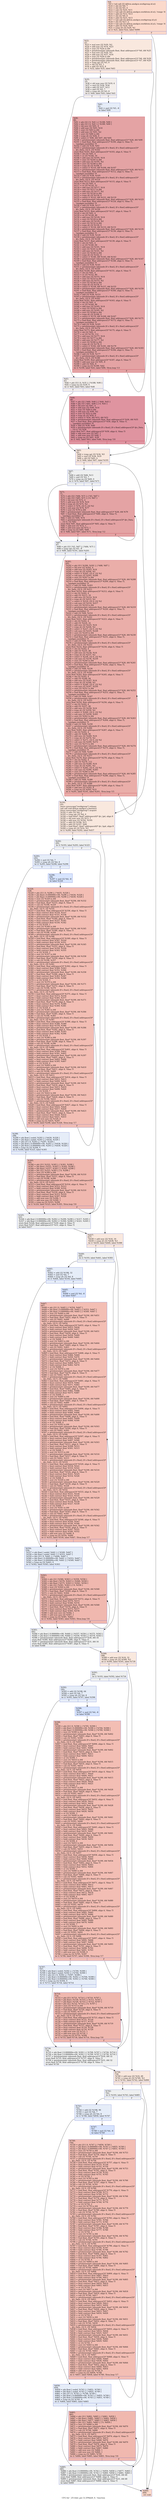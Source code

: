 digraph "CFG for '_Z11dwt_per_X_EPfiiiiiS_S_' function" {
	label="CFG for '_Z11dwt_per_X_EPfiiiiiS_S_' function";

	Node0x4efe770 [shape=record,color="#3d50c3ff", style=filled, fillcolor="#f7a88970",label="{%8:\l  %9 = tail call i32 @llvm.amdgcn.workgroup.id.x()\l  %10 = shl i32 %9, 7\l  %11 = shl i32 %5, 4\l  %12 = sub i32 %10, %11\l  %13 = tail call i32 @llvm.amdgcn.workitem.id.x(), !range !4\l  %14 = add i32 %12, %13\l  %15 = shl i32 %9, 6\l  %16 = add i32 %15, %13\l  %17 = tail call i32 @llvm.amdgcn.workgroup.id.y()\l  %18 = shl i32 %17, 2\l  %19 = tail call i32 @llvm.amdgcn.workitem.id.y(), !range !4\l  %20 = add i32 %18, %19\l  %21 = icmp slt i32 %20, %1\l  br i1 %21, label %22, label %890\l|{<s0>T|<s1>F}}"];
	Node0x4efe770:s0 -> Node0x4f00750;
	Node0x4efe770:s1 -> Node0x4f007e0;
	Node0x4f00750 [shape=record,color="#3d50c3ff", style=filled, fillcolor="#f2cab570",label="{%22:\l22:                                               \l  %23 = mul nsw i32 %20, %2\l  %24 = add nsw i32 %14, %23\l  %25 = sext i32 %24 to i64\l  %26 = getelementptr inbounds float, float addrspace(1)* %0, i64 %25\l  %27 = mul nsw i32 %20, %3\l  %28 = add nsw i32 %27, %16\l  %29 = sext i32 %28 to i64\l  %30 = getelementptr inbounds float, float addrspace(1)* %6, i64 %29\l  %31 = getelementptr inbounds float, float addrspace(1)* %7, i64 %29\l  %32 = icmp sgt i32 %5, 0\l  %33 = shl i32 %5, 1\l  %34 = add i32 %33, 8\l  br i1 %32, label %35, label %63\l|{<s0>T|<s1>F}}"];
	Node0x4f00750:s0 -> Node0x4f01150;
	Node0x4f00750:s1 -> Node0x4f011a0;
	Node0x4f01150 [shape=record,color="#3d50c3ff", style=filled, fillcolor="#e5d8d170",label="{%35:\l35:                                               \l  %36 = shl nuw nsw i32 %19, 4\l  %37 = mul i32 %36, %34\l  %38 = add i32 %37, %13\l  %39 = and i32 %5, 7\l  %40 = icmp ult i32 %5, 8\l  br i1 %40, label %43, label %41\l|{<s0>T|<s1>F}}"];
	Node0x4f01150:s0 -> Node0x4f015b0;
	Node0x4f01150:s1 -> Node0x4f01600;
	Node0x4f01600 [shape=record,color="#3d50c3ff", style=filled, fillcolor="#c7d7f070",label="{%41:\l41:                                               \l  %42 = and i32 %5, -8\l  br label %90\l}"];
	Node0x4f01600 -> Node0x4f01800;
	Node0x4f015b0 [shape=record,color="#3d50c3ff", style=filled, fillcolor="#e5d8d170",label="{%43:\l43:                                               \l  %44 = phi i32 [ 0, %35 ], [ %188, %90 ]\l  %45 = icmp eq i32 %39, 0\l  br i1 %45, label %63, label %46\l|{<s0>T|<s1>F}}"];
	Node0x4f015b0:s0 -> Node0x4f011a0;
	Node0x4f015b0:s1 -> Node0x4f01a30;
	Node0x4f01a30 [shape=record,color="#b70d28ff", style=filled, fillcolor="#b70d2870",label="{%46:\l46:                                               \l  %47 = phi i32 [ %60, %46 ], [ %44, %43 ]\l  %48 = phi i32 [ %61, %46 ], [ 0, %43 ]\l  %49 = shl nsw i32 %47, 4\l  %50 = add nsw i32 %49, %14\l  %51 = zext i32 %49 to i64\l  %52 = add nsw i32 %49, %2\l  %53 = sext i32 %52 to i64\l  %54 = icmp slt i32 %50, 0\l  %55 = select i1 %54, i64 %53, i64 %51\l  %56 = getelementptr inbounds float, float addrspace(1)* %26, i64 %55\l  %57 = load float, float addrspace(1)* %56, align 4, !tbaa !5,\l... !amdgpu.noclobber !9\l  %58 = add i32 %38, %49\l  %59 = getelementptr inbounds [0 x float], [0 x float] addrspace(3)* @s_Data,\l... i32 0, i32 %58\l  store float %57, float addrspace(3)* %59, align 4, !tbaa !5\l  %60 = add nuw nsw i32 %47, 1\l  %61 = add nuw nsw i32 %48, 1\l  %62 = icmp eq i32 %61, %39\l  br i1 %62, label %63, label %46, !llvm.loop !10\l|{<s0>T|<s1>F}}"];
	Node0x4f01a30:s0 -> Node0x4f011a0;
	Node0x4f01a30:s1 -> Node0x4f01a30;
	Node0x4f011a0 [shape=record,color="#3d50c3ff", style=filled, fillcolor="#f2cab570",label="{%63:\l63:                                               \l  %64 = icmp sgt i32 %34, %5\l  %65 = mul i32 %34, %19\l  %66 = shl i32 %65, 4\l  br i1 %64, label %67, label %191\l|{<s0>T|<s1>F}}"];
	Node0x4f011a0:s0 -> Node0x4f00fd0;
	Node0x4f011a0:s1 -> Node0x4f01020;
	Node0x4f00fd0 [shape=record,color="#3d50c3ff", style=filled, fillcolor="#dbdcde70",label="{%67:\l67:                                               \l  %68 = add i32 %66, %13\l  %69 = and i32 %5, 7\l  %70 = icmp eq i32 %69, 0\l  br i1 %70, label %87, label %71\l|{<s0>T|<s1>F}}"];
	Node0x4f00fd0:s0 -> Node0x4f03790;
	Node0x4f00fd0:s1 -> Node0x4f037e0;
	Node0x4f037e0 [shape=record,color="#b70d28ff", style=filled, fillcolor="#c32e3170",label="{%71:\l71:                                               \l  %72 = phi i32 [ %84, %71 ], [ %5, %67 ]\l  %73 = phi i32 [ %85, %71 ], [ 0, %67 ]\l  %74 = shl nsw i32 %72, 4\l  %75 = add nsw i32 %74, %14\l  %76 = icmp slt i32 %75, %2\l  %77 = select i1 %76, i32 0, i32 %2\l  %78 = sub nsw i32 %74, %77\l  %79 = sext i32 %78 to i64\l  %80 = getelementptr inbounds float, float addrspace(1)* %26, i64 %79\l  %81 = load float, float addrspace(1)* %80, align 4, !tbaa !5,\l... !amdgpu.noclobber !9\l  %82 = add i32 %68, %74\l  %83 = getelementptr inbounds [0 x float], [0 x float] addrspace(3)* @s_Data,\l... i32 0, i32 %82\l  store float %81, float addrspace(3)* %83, align 4, !tbaa !5\l  %84 = add nsw i32 %72, 1\l  %85 = add nuw nsw i32 %73, 1\l  %86 = icmp eq i32 %85, %69\l  br i1 %86, label %87, label %71, !llvm.loop !12\l|{<s0>T|<s1>F}}"];
	Node0x4f037e0:s0 -> Node0x4f03790;
	Node0x4f037e0:s1 -> Node0x4f037e0;
	Node0x4f03790 [shape=record,color="#3d50c3ff", style=filled, fillcolor="#dbdcde70",label="{%87:\l87:                                               \l  %88 = phi i32 [ %5, %67 ], [ %84, %71 ]\l  %89 = icmp ugt i32 %5, -8\l  br i1 %89, label %191, label %201\l|{<s0>T|<s1>F}}"];
	Node0x4f03790:s0 -> Node0x4f01020;
	Node0x4f03790:s1 -> Node0x4f04bc0;
	Node0x4f01800 [shape=record,color="#b70d28ff", style=filled, fillcolor="#c32e3170",label="{%90:\l90:                                               \l  %91 = phi i32 [ 0, %41 ], [ %188, %90 ]\l  %92 = phi i32 [ 0, %41 ], [ %189, %90 ]\l  %93 = shl nsw i32 %91, 4\l  %94 = add nsw i32 %93, %14\l  %95 = zext i32 %93 to i64\l  %96 = add nsw i32 %93, %2\l  %97 = sext i32 %96 to i64\l  %98 = icmp slt i32 %94, 0\l  %99 = select i1 %98, i64 %97, i64 %95\l  %100 = getelementptr inbounds float, float addrspace(1)* %26, i64 %99\l  %101 = load float, float addrspace(1)* %100, align 4, !tbaa !5,\l... !amdgpu.noclobber !9\l  %102 = add i32 %38, %93\l  %103 = getelementptr inbounds [0 x float], [0 x float] addrspace(3)*\l... @s_Data, i32 0, i32 %102\l  store float %101, float addrspace(3)* %103, align 4, !tbaa !5\l  %104 = shl i32 %91, 4\l  %105 = or i32 %104, 16\l  %106 = add nsw i32 %105, %14\l  %107 = zext i32 %105 to i64\l  %108 = add nsw i32 %105, %2\l  %109 = sext i32 %108 to i64\l  %110 = icmp slt i32 %106, 0\l  %111 = select i1 %110, i64 %109, i64 %107\l  %112 = getelementptr inbounds float, float addrspace(1)* %26, i64 %111\l  %113 = load float, float addrspace(1)* %112, align 4, !tbaa !5,\l... !amdgpu.noclobber !9\l  %114 = add i32 %38, %105\l  %115 = getelementptr inbounds [0 x float], [0 x float] addrspace(3)*\l... @s_Data, i32 0, i32 %114\l  store float %113, float addrspace(3)* %115, align 4, !tbaa !5\l  %116 = shl i32 %91, 4\l  %117 = or i32 %116, 32\l  %118 = add nsw i32 %117, %14\l  %119 = zext i32 %117 to i64\l  %120 = add nsw i32 %117, %2\l  %121 = sext i32 %120 to i64\l  %122 = icmp slt i32 %118, 0\l  %123 = select i1 %122, i64 %121, i64 %119\l  %124 = getelementptr inbounds float, float addrspace(1)* %26, i64 %123\l  %125 = load float, float addrspace(1)* %124, align 4, !tbaa !5,\l... !amdgpu.noclobber !9\l  %126 = add i32 %38, %117\l  %127 = getelementptr inbounds [0 x float], [0 x float] addrspace(3)*\l... @s_Data, i32 0, i32 %126\l  store float %125, float addrspace(3)* %127, align 4, !tbaa !5\l  %128 = shl i32 %91, 4\l  %129 = or i32 %128, 48\l  %130 = add nsw i32 %129, %14\l  %131 = zext i32 %129 to i64\l  %132 = add nsw i32 %129, %2\l  %133 = sext i32 %132 to i64\l  %134 = icmp slt i32 %130, 0\l  %135 = select i1 %134, i64 %133, i64 %131\l  %136 = getelementptr inbounds float, float addrspace(1)* %26, i64 %135\l  %137 = load float, float addrspace(1)* %136, align 4, !tbaa !5,\l... !amdgpu.noclobber !9\l  %138 = add i32 %38, %129\l  %139 = getelementptr inbounds [0 x float], [0 x float] addrspace(3)*\l... @s_Data, i32 0, i32 %138\l  store float %137, float addrspace(3)* %139, align 4, !tbaa !5\l  %140 = shl i32 %91, 4\l  %141 = or i32 %140, 64\l  %142 = add nsw i32 %141, %14\l  %143 = zext i32 %141 to i64\l  %144 = add nsw i32 %141, %2\l  %145 = sext i32 %144 to i64\l  %146 = icmp slt i32 %142, 0\l  %147 = select i1 %146, i64 %145, i64 %143\l  %148 = getelementptr inbounds float, float addrspace(1)* %26, i64 %147\l  %149 = load float, float addrspace(1)* %148, align 4, !tbaa !5,\l... !amdgpu.noclobber !9\l  %150 = add i32 %38, %141\l  %151 = getelementptr inbounds [0 x float], [0 x float] addrspace(3)*\l... @s_Data, i32 0, i32 %150\l  store float %149, float addrspace(3)* %151, align 4, !tbaa !5\l  %152 = shl i32 %91, 4\l  %153 = or i32 %152, 80\l  %154 = add nsw i32 %153, %14\l  %155 = zext i32 %153 to i64\l  %156 = add nsw i32 %153, %2\l  %157 = sext i32 %156 to i64\l  %158 = icmp slt i32 %154, 0\l  %159 = select i1 %158, i64 %157, i64 %155\l  %160 = getelementptr inbounds float, float addrspace(1)* %26, i64 %159\l  %161 = load float, float addrspace(1)* %160, align 4, !tbaa !5,\l... !amdgpu.noclobber !9\l  %162 = add i32 %38, %153\l  %163 = getelementptr inbounds [0 x float], [0 x float] addrspace(3)*\l... @s_Data, i32 0, i32 %162\l  store float %161, float addrspace(3)* %163, align 4, !tbaa !5\l  %164 = shl i32 %91, 4\l  %165 = or i32 %164, 96\l  %166 = add nsw i32 %165, %14\l  %167 = zext i32 %165 to i64\l  %168 = add nsw i32 %165, %2\l  %169 = sext i32 %168 to i64\l  %170 = icmp slt i32 %166, 0\l  %171 = select i1 %170, i64 %169, i64 %167\l  %172 = getelementptr inbounds float, float addrspace(1)* %26, i64 %171\l  %173 = load float, float addrspace(1)* %172, align 4, !tbaa !5,\l... !amdgpu.noclobber !9\l  %174 = add i32 %38, %165\l  %175 = getelementptr inbounds [0 x float], [0 x float] addrspace(3)*\l... @s_Data, i32 0, i32 %174\l  store float %173, float addrspace(3)* %175, align 4, !tbaa !5\l  %176 = shl i32 %91, 4\l  %177 = or i32 %176, 112\l  %178 = add nsw i32 %177, %14\l  %179 = zext i32 %177 to i64\l  %180 = add nsw i32 %177, %2\l  %181 = sext i32 %180 to i64\l  %182 = icmp slt i32 %178, 0\l  %183 = select i1 %182, i64 %181, i64 %179\l  %184 = getelementptr inbounds float, float addrspace(1)* %26, i64 %183\l  %185 = load float, float addrspace(1)* %184, align 4, !tbaa !5,\l... !amdgpu.noclobber !9\l  %186 = add i32 %38, %177\l  %187 = getelementptr inbounds [0 x float], [0 x float] addrspace(3)*\l... @s_Data, i32 0, i32 %186\l  store float %185, float addrspace(3)* %187, align 4, !tbaa !5\l  %188 = add nuw nsw i32 %91, 8\l  %189 = add i32 %92, 8\l  %190 = icmp eq i32 %189, %42\l  br i1 %190, label %43, label %90, !llvm.loop !13\l|{<s0>T|<s1>F}}"];
	Node0x4f01800:s0 -> Node0x4f015b0;
	Node0x4f01800:s1 -> Node0x4f01800;
	Node0x4f01020 [shape=record,color="#3d50c3ff", style=filled, fillcolor="#f2cab570",label="{%191:\l191:                                              \l  fence syncscope(\"workgroup\") release\l  tail call void @llvm.amdgcn.s.barrier()\l  fence syncscope(\"workgroup\") acquire\l  %192 = sdiv i32 %4, 2\l  %193 = icmp sgt i32 %4, 0\l  %194 = load float*, float* addrspace(4)* @c_lpd, align 8\l  %195 = shl nuw nsw i32 %13, 1\l  %196 = add nsw i32 %192, %195\l  %197 = add i32 %196, %11\l  %198 = add i32 %197, %66\l  %199 = load float*, float* addrspace(4)* @c_hpd, align 8\l  %200 = icmp slt i32 %16, %3\l  br i1 %200, label %292, label %437\l|{<s0>T|<s1>F}}"];
	Node0x4f01020:s0 -> Node0x4f09950;
	Node0x4f01020:s1 -> Node0x4f099e0;
	Node0x4f04bc0 [shape=record,color="#b70d28ff", style=filled, fillcolor="#d0473d70",label="{%201:\l201:                                              \l  %202 = phi i32 [ %290, %201 ], [ %88, %87 ]\l  %203 = shl nsw i32 %202, 4\l  %204 = add nsw i32 %203, %14\l  %205 = icmp slt i32 %204, %2\l  %206 = select i1 %205, i32 0, i32 %2\l  %207 = sub nsw i32 %203, %206\l  %208 = sext i32 %207 to i64\l  %209 = getelementptr inbounds float, float addrspace(1)* %26, i64 %208\l  %210 = load float, float addrspace(1)* %209, align 4, !tbaa !5,\l... !amdgpu.noclobber !9\l  %211 = add i32 %68, %203\l  %212 = getelementptr inbounds [0 x float], [0 x float] addrspace(3)*\l... @s_Data, i32 0, i32 %211\l  store float %210, float addrspace(3)* %212, align 4, !tbaa !5\l  %213 = shl i32 %202, 4\l  %214 = add i32 %213, 16\l  %215 = add nsw i32 %214, %14\l  %216 = icmp slt i32 %215, %2\l  %217 = select i1 %216, i32 0, i32 %2\l  %218 = sub nsw i32 %214, %217\l  %219 = sext i32 %218 to i64\l  %220 = getelementptr inbounds float, float addrspace(1)* %26, i64 %219\l  %221 = load float, float addrspace(1)* %220, align 4, !tbaa !5,\l... !amdgpu.noclobber !9\l  %222 = add i32 %68, %214\l  %223 = getelementptr inbounds [0 x float], [0 x float] addrspace(3)*\l... @s_Data, i32 0, i32 %222\l  store float %221, float addrspace(3)* %223, align 4, !tbaa !5\l  %224 = shl i32 %202, 4\l  %225 = add i32 %224, 32\l  %226 = add nsw i32 %225, %14\l  %227 = icmp slt i32 %226, %2\l  %228 = select i1 %227, i32 0, i32 %2\l  %229 = sub nsw i32 %225, %228\l  %230 = sext i32 %229 to i64\l  %231 = getelementptr inbounds float, float addrspace(1)* %26, i64 %230\l  %232 = load float, float addrspace(1)* %231, align 4, !tbaa !5,\l... !amdgpu.noclobber !9\l  %233 = add i32 %68, %225\l  %234 = getelementptr inbounds [0 x float], [0 x float] addrspace(3)*\l... @s_Data, i32 0, i32 %233\l  store float %232, float addrspace(3)* %234, align 4, !tbaa !5\l  %235 = shl i32 %202, 4\l  %236 = add i32 %235, 48\l  %237 = add nsw i32 %236, %14\l  %238 = icmp slt i32 %237, %2\l  %239 = select i1 %238, i32 0, i32 %2\l  %240 = sub nsw i32 %236, %239\l  %241 = sext i32 %240 to i64\l  %242 = getelementptr inbounds float, float addrspace(1)* %26, i64 %241\l  %243 = load float, float addrspace(1)* %242, align 4, !tbaa !5,\l... !amdgpu.noclobber !9\l  %244 = add i32 %68, %236\l  %245 = getelementptr inbounds [0 x float], [0 x float] addrspace(3)*\l... @s_Data, i32 0, i32 %244\l  store float %243, float addrspace(3)* %245, align 4, !tbaa !5\l  %246 = shl i32 %202, 4\l  %247 = add i32 %246, 64\l  %248 = add nsw i32 %247, %14\l  %249 = icmp slt i32 %248, %2\l  %250 = select i1 %249, i32 0, i32 %2\l  %251 = sub nsw i32 %247, %250\l  %252 = sext i32 %251 to i64\l  %253 = getelementptr inbounds float, float addrspace(1)* %26, i64 %252\l  %254 = load float, float addrspace(1)* %253, align 4, !tbaa !5,\l... !amdgpu.noclobber !9\l  %255 = add i32 %68, %247\l  %256 = getelementptr inbounds [0 x float], [0 x float] addrspace(3)*\l... @s_Data, i32 0, i32 %255\l  store float %254, float addrspace(3)* %256, align 4, !tbaa !5\l  %257 = shl i32 %202, 4\l  %258 = add i32 %257, 80\l  %259 = add nsw i32 %258, %14\l  %260 = icmp slt i32 %259, %2\l  %261 = select i1 %260, i32 0, i32 %2\l  %262 = sub nsw i32 %258, %261\l  %263 = sext i32 %262 to i64\l  %264 = getelementptr inbounds float, float addrspace(1)* %26, i64 %263\l  %265 = load float, float addrspace(1)* %264, align 4, !tbaa !5,\l... !amdgpu.noclobber !9\l  %266 = add i32 %68, %258\l  %267 = getelementptr inbounds [0 x float], [0 x float] addrspace(3)*\l... @s_Data, i32 0, i32 %266\l  store float %265, float addrspace(3)* %267, align 4, !tbaa !5\l  %268 = shl i32 %202, 4\l  %269 = add i32 %268, 96\l  %270 = add nsw i32 %269, %14\l  %271 = icmp slt i32 %270, %2\l  %272 = select i1 %271, i32 0, i32 %2\l  %273 = sub nsw i32 %269, %272\l  %274 = sext i32 %273 to i64\l  %275 = getelementptr inbounds float, float addrspace(1)* %26, i64 %274\l  %276 = load float, float addrspace(1)* %275, align 4, !tbaa !5,\l... !amdgpu.noclobber !9\l  %277 = add i32 %68, %269\l  %278 = getelementptr inbounds [0 x float], [0 x float] addrspace(3)*\l... @s_Data, i32 0, i32 %277\l  store float %276, float addrspace(3)* %278, align 4, !tbaa !5\l  %279 = shl i32 %202, 4\l  %280 = add i32 %279, 112\l  %281 = add nsw i32 %280, %14\l  %282 = icmp slt i32 %281, %2\l  %283 = select i1 %282, i32 0, i32 %2\l  %284 = sub nsw i32 %280, %283\l  %285 = sext i32 %284 to i64\l  %286 = getelementptr inbounds float, float addrspace(1)* %26, i64 %285\l  %287 = load float, float addrspace(1)* %286, align 4, !tbaa !5,\l... !amdgpu.noclobber !9\l  %288 = add i32 %68, %280\l  %289 = getelementptr inbounds [0 x float], [0 x float] addrspace(3)*\l... @s_Data, i32 0, i32 %288\l  store float %287, float addrspace(3)* %289, align 4, !tbaa !5\l  %290 = add nsw i32 %202, 8\l  %291 = icmp eq i32 %202, %33\l  br i1 %291, label %191, label %201, !llvm.loop !15\l|{<s0>T|<s1>F}}"];
	Node0x4f04bc0:s0 -> Node0x4f01020;
	Node0x4f04bc0:s1 -> Node0x4f04bc0;
	Node0x4f09950 [shape=record,color="#3d50c3ff", style=filled, fillcolor="#dbdcde70",label="{%292:\l292:                                              \l  br i1 %193, label %293, label %325\l|{<s0>T|<s1>F}}"];
	Node0x4f09950:s0 -> Node0x4f0dfa0;
	Node0x4f09950:s1 -> Node0x4f0dff0;
	Node0x4f0dfa0 [shape=record,color="#3d50c3ff", style=filled, fillcolor="#c7d7f070",label="{%293:\l293:                                              \l  %294 = and i32 %4, 7\l  %295 = icmp ult i32 %4, 8\l  br i1 %295, label %298, label %296\l|{<s0>T|<s1>F}}"];
	Node0x4f0dfa0:s0 -> Node0x4f0e250;
	Node0x4f0dfa0:s1 -> Node0x4f0e2a0;
	Node0x4f0e2a0 [shape=record,color="#3d50c3ff", style=filled, fillcolor="#a7c5fe70",label="{%296:\l296:                                              \l  %297 = and i32 %4, -8\l  br label %328\l}"];
	Node0x4f0e2a0 -> Node0x4f0e470;
	Node0x4f0e250 [shape=record,color="#3d50c3ff", style=filled, fillcolor="#c7d7f070",label="{%298:\l298:                                              \l  %299 = phi float [ undef, %293 ], [ %430, %328 ]\l  %300 = phi float [ undef, %293 ], [ %434, %328 ]\l  %301 = phi i32 [ 0, %293 ], [ %297, %328 ]\l  %302 = phi float [ 0.000000e+00, %293 ], [ %434, %328 ]\l  %303 = phi float [ 0.000000e+00, %293 ], [ %430, %328 ]\l  %304 = icmp eq i32 %294, 0\l  br i1 %304, label %325, label %305\l|{<s0>T|<s1>F}}"];
	Node0x4f0e250:s0 -> Node0x4f0dff0;
	Node0x4f0e250:s1 -> Node0x4f0f7d0;
	Node0x4f0f7d0 [shape=record,color="#3d50c3ff", style=filled, fillcolor="#dc5d4a70",label="{%305:\l305:                                              \l  %306 = phi i32 [ %322, %305 ], [ %301, %298 ]\l  %307 = phi float [ %321, %305 ], [ %302, %298 ]\l  %308 = phi float [ %317, %305 ], [ %303, %298 ]\l  %309 = phi i32 [ %323, %305 ], [ 0, %298 ]\l  %310 = zext i32 %306 to i64\l  %311 = getelementptr inbounds float, float* %194, i64 %310\l  %312 = load float, float* %311, align 4, !tbaa !5\l  %313 = sub i32 %198, %306\l  %314 = getelementptr inbounds [0 x float], [0 x float] addrspace(3)*\l... @s_Data, i32 0, i32 %313\l  %315 = load float, float addrspace(3)* %314, align 4, !tbaa !5\l  %316 = fmul contract float %312, %315\l  %317 = fadd contract float %308, %316\l  %318 = getelementptr inbounds float, float* %199, i64 %310\l  %319 = load float, float* %318, align 4, !tbaa !5\l  %320 = fmul contract float %315, %319\l  %321 = fadd contract float %307, %320\l  %322 = add nuw nsw i32 %306, 1\l  %323 = add nuw nsw i32 %309, 1\l  %324 = icmp eq i32 %323, %294\l  br i1 %324, label %325, label %305, !llvm.loop !16\l|{<s0>T|<s1>F}}"];
	Node0x4f0f7d0:s0 -> Node0x4f0dff0;
	Node0x4f0f7d0:s1 -> Node0x4f0f7d0;
	Node0x4f0dff0 [shape=record,color="#3d50c3ff", style=filled, fillcolor="#dbdcde70",label="{%325:\l325:                                              \l  %326 = phi float [ 0.000000e+00, %292 ], [ %299, %298 ], [ %317, %305 ]\l  %327 = phi float [ 0.000000e+00, %292 ], [ %300, %298 ], [ %321, %305 ]\l  store float %326, float addrspace(1)* %30, align 4, !tbaa !5\l  store float %327, float addrspace(1)* %31, align 4, !tbaa !5\l  br label %437\l}"];
	Node0x4f0dff0 -> Node0x4f099e0;
	Node0x4f0e470 [shape=record,color="#3d50c3ff", style=filled, fillcolor="#e36c5570",label="{%328:\l328:                                              \l  %329 = phi i32 [ 0, %296 ], [ %435, %328 ]\l  %330 = phi float [ 0.000000e+00, %296 ], [ %434, %328 ]\l  %331 = phi float [ 0.000000e+00, %296 ], [ %430, %328 ]\l  %332 = zext i32 %329 to i64\l  %333 = getelementptr inbounds float, float* %194, i64 %332\l  %334 = load float, float* %333, align 4, !tbaa !5\l  %335 = sub i32 %198, %329\l  %336 = getelementptr inbounds [0 x float], [0 x float] addrspace(3)*\l... @s_Data, i32 0, i32 %335\l  %337 = load float, float addrspace(3)* %336, align 4, !tbaa !5\l  %338 = fmul contract float %334, %337\l  %339 = fadd contract float %331, %338\l  %340 = getelementptr inbounds float, float* %199, i64 %332\l  %341 = load float, float* %340, align 4, !tbaa !5\l  %342 = fmul contract float %337, %341\l  %343 = fadd contract float %330, %342\l  %344 = or i32 %329, 1\l  %345 = zext i32 %344 to i64\l  %346 = getelementptr inbounds float, float* %194, i64 %345\l  %347 = load float, float* %346, align 4, !tbaa !5\l  %348 = sub i32 %198, %344\l  %349 = getelementptr inbounds [0 x float], [0 x float] addrspace(3)*\l... @s_Data, i32 0, i32 %348\l  %350 = load float, float addrspace(3)* %349, align 4, !tbaa !5\l  %351 = fmul contract float %347, %350\l  %352 = fadd contract float %339, %351\l  %353 = getelementptr inbounds float, float* %199, i64 %345\l  %354 = load float, float* %353, align 4, !tbaa !5\l  %355 = fmul contract float %350, %354\l  %356 = fadd contract float %343, %355\l  %357 = or i32 %329, 2\l  %358 = zext i32 %357 to i64\l  %359 = getelementptr inbounds float, float* %194, i64 %358\l  %360 = load float, float* %359, align 4, !tbaa !5\l  %361 = sub i32 %198, %357\l  %362 = getelementptr inbounds [0 x float], [0 x float] addrspace(3)*\l... @s_Data, i32 0, i32 %361\l  %363 = load float, float addrspace(3)* %362, align 4, !tbaa !5\l  %364 = fmul contract float %360, %363\l  %365 = fadd contract float %352, %364\l  %366 = getelementptr inbounds float, float* %199, i64 %358\l  %367 = load float, float* %366, align 4, !tbaa !5\l  %368 = fmul contract float %363, %367\l  %369 = fadd contract float %356, %368\l  %370 = or i32 %329, 3\l  %371 = zext i32 %370 to i64\l  %372 = getelementptr inbounds float, float* %194, i64 %371\l  %373 = load float, float* %372, align 4, !tbaa !5\l  %374 = sub i32 %198, %370\l  %375 = getelementptr inbounds [0 x float], [0 x float] addrspace(3)*\l... @s_Data, i32 0, i32 %374\l  %376 = load float, float addrspace(3)* %375, align 4, !tbaa !5\l  %377 = fmul contract float %373, %376\l  %378 = fadd contract float %365, %377\l  %379 = getelementptr inbounds float, float* %199, i64 %371\l  %380 = load float, float* %379, align 4, !tbaa !5\l  %381 = fmul contract float %376, %380\l  %382 = fadd contract float %369, %381\l  %383 = or i32 %329, 4\l  %384 = zext i32 %383 to i64\l  %385 = getelementptr inbounds float, float* %194, i64 %384\l  %386 = load float, float* %385, align 4, !tbaa !5\l  %387 = sub i32 %198, %383\l  %388 = getelementptr inbounds [0 x float], [0 x float] addrspace(3)*\l... @s_Data, i32 0, i32 %387\l  %389 = load float, float addrspace(3)* %388, align 4, !tbaa !5\l  %390 = fmul contract float %386, %389\l  %391 = fadd contract float %378, %390\l  %392 = getelementptr inbounds float, float* %199, i64 %384\l  %393 = load float, float* %392, align 4, !tbaa !5\l  %394 = fmul contract float %389, %393\l  %395 = fadd contract float %382, %394\l  %396 = or i32 %329, 5\l  %397 = zext i32 %396 to i64\l  %398 = getelementptr inbounds float, float* %194, i64 %397\l  %399 = load float, float* %398, align 4, !tbaa !5\l  %400 = sub i32 %198, %396\l  %401 = getelementptr inbounds [0 x float], [0 x float] addrspace(3)*\l... @s_Data, i32 0, i32 %400\l  %402 = load float, float addrspace(3)* %401, align 4, !tbaa !5\l  %403 = fmul contract float %399, %402\l  %404 = fadd contract float %391, %403\l  %405 = getelementptr inbounds float, float* %199, i64 %397\l  %406 = load float, float* %405, align 4, !tbaa !5\l  %407 = fmul contract float %402, %406\l  %408 = fadd contract float %395, %407\l  %409 = or i32 %329, 6\l  %410 = zext i32 %409 to i64\l  %411 = getelementptr inbounds float, float* %194, i64 %410\l  %412 = load float, float* %411, align 4, !tbaa !5\l  %413 = sub i32 %198, %409\l  %414 = getelementptr inbounds [0 x float], [0 x float] addrspace(3)*\l... @s_Data, i32 0, i32 %413\l  %415 = load float, float addrspace(3)* %414, align 4, !tbaa !5\l  %416 = fmul contract float %412, %415\l  %417 = fadd contract float %404, %416\l  %418 = getelementptr inbounds float, float* %199, i64 %410\l  %419 = load float, float* %418, align 4, !tbaa !5\l  %420 = fmul contract float %415, %419\l  %421 = fadd contract float %408, %420\l  %422 = or i32 %329, 7\l  %423 = zext i32 %422 to i64\l  %424 = getelementptr inbounds float, float* %194, i64 %423\l  %425 = load float, float* %424, align 4, !tbaa !5\l  %426 = sub i32 %198, %422\l  %427 = getelementptr inbounds [0 x float], [0 x float] addrspace(3)*\l... @s_Data, i32 0, i32 %426\l  %428 = load float, float addrspace(3)* %427, align 4, !tbaa !5\l  %429 = fmul contract float %425, %428\l  %430 = fadd contract float %417, %429\l  %431 = getelementptr inbounds float, float* %199, i64 %423\l  %432 = load float, float* %431, align 4, !tbaa !5\l  %433 = fmul contract float %428, %432\l  %434 = fadd contract float %421, %433\l  %435 = add nuw nsw i32 %329, 8\l  %436 = icmp eq i32 %435, %297\l  br i1 %436, label %298, label %328, !llvm.loop !17\l|{<s0>T|<s1>F}}"];
	Node0x4f0e470:s0 -> Node0x4f0e250;
	Node0x4f0e470:s1 -> Node0x4f0e470;
	Node0x4f099e0 [shape=record,color="#3d50c3ff", style=filled, fillcolor="#f2cab570",label="{%437:\l437:                                              \l  %438 = add nsw i32 %16, 16\l  %439 = icmp slt i32 %438, %3\l  br i1 %439, label %440, label %588\l|{<s0>T|<s1>F}}"];
	Node0x4f099e0:s0 -> Node0x4f15bf0;
	Node0x4f099e0:s1 -> Node0x4f15c40;
	Node0x4f15bf0 [shape=record,color="#3d50c3ff", style=filled, fillcolor="#dbdcde70",label="{%440:\l440:                                              \l  br i1 %193, label %441, label %583\l|{<s0>T|<s1>F}}"];
	Node0x4f15bf0:s0 -> Node0x4f15d40;
	Node0x4f15bf0:s1 -> Node0x4f15d90;
	Node0x4f15d40 [shape=record,color="#3d50c3ff", style=filled, fillcolor="#c7d7f070",label="{%441:\l441:                                              \l  %442 = add i32 %198, 32\l  %443 = and i32 %4, 7\l  %444 = icmp ult i32 %4, 8\l  br i1 %444, label %556, label %445\l|{<s0>T|<s1>F}}"];
	Node0x4f15d40:s0 -> Node0x4f16080;
	Node0x4f15d40:s1 -> Node0x4f160d0;
	Node0x4f160d0 [shape=record,color="#3d50c3ff", style=filled, fillcolor="#a7c5fe70",label="{%445:\l445:                                              \l  %446 = and i32 %4, -8\l  br label %447\l}"];
	Node0x4f160d0 -> Node0x4f162a0;
	Node0x4f162a0 [shape=record,color="#3d50c3ff", style=filled, fillcolor="#e36c5570",label="{%447:\l447:                                              \l  %448 = phi i32 [ 0, %445 ], [ %554, %447 ]\l  %449 = phi float [ 0.000000e+00, %445 ], [ %553, %447 ]\l  %450 = phi float [ 0.000000e+00, %445 ], [ %549, %447 ]\l  %451 = zext i32 %448 to i64\l  %452 = getelementptr inbounds float, float* %194, i64 %451\l  %453 = load float, float* %452, align 4, !tbaa !5\l  %454 = sub i32 %442, %448\l  %455 = getelementptr inbounds [0 x float], [0 x float] addrspace(3)*\l... @s_Data, i32 0, i32 %454\l  %456 = load float, float addrspace(3)* %455, align 4, !tbaa !5\l  %457 = fmul contract float %453, %456\l  %458 = fadd contract float %450, %457\l  %459 = getelementptr inbounds float, float* %199, i64 %451\l  %460 = load float, float* %459, align 4, !tbaa !5\l  %461 = fmul contract float %456, %460\l  %462 = fadd contract float %449, %461\l  %463 = or i32 %448, 1\l  %464 = zext i32 %463 to i64\l  %465 = getelementptr inbounds float, float* %194, i64 %464\l  %466 = load float, float* %465, align 4, !tbaa !5\l  %467 = sub i32 %442, %463\l  %468 = getelementptr inbounds [0 x float], [0 x float] addrspace(3)*\l... @s_Data, i32 0, i32 %467\l  %469 = load float, float addrspace(3)* %468, align 4, !tbaa !5\l  %470 = fmul contract float %466, %469\l  %471 = fadd contract float %458, %470\l  %472 = getelementptr inbounds float, float* %199, i64 %464\l  %473 = load float, float* %472, align 4, !tbaa !5\l  %474 = fmul contract float %469, %473\l  %475 = fadd contract float %462, %474\l  %476 = or i32 %448, 2\l  %477 = zext i32 %476 to i64\l  %478 = getelementptr inbounds float, float* %194, i64 %477\l  %479 = load float, float* %478, align 4, !tbaa !5\l  %480 = sub i32 %442, %476\l  %481 = getelementptr inbounds [0 x float], [0 x float] addrspace(3)*\l... @s_Data, i32 0, i32 %480\l  %482 = load float, float addrspace(3)* %481, align 4, !tbaa !5\l  %483 = fmul contract float %479, %482\l  %484 = fadd contract float %471, %483\l  %485 = getelementptr inbounds float, float* %199, i64 %477\l  %486 = load float, float* %485, align 4, !tbaa !5\l  %487 = fmul contract float %482, %486\l  %488 = fadd contract float %475, %487\l  %489 = or i32 %448, 3\l  %490 = zext i32 %489 to i64\l  %491 = getelementptr inbounds float, float* %194, i64 %490\l  %492 = load float, float* %491, align 4, !tbaa !5\l  %493 = sub i32 %442, %489\l  %494 = getelementptr inbounds [0 x float], [0 x float] addrspace(3)*\l... @s_Data, i32 0, i32 %493\l  %495 = load float, float addrspace(3)* %494, align 4, !tbaa !5\l  %496 = fmul contract float %492, %495\l  %497 = fadd contract float %484, %496\l  %498 = getelementptr inbounds float, float* %199, i64 %490\l  %499 = load float, float* %498, align 4, !tbaa !5\l  %500 = fmul contract float %495, %499\l  %501 = fadd contract float %488, %500\l  %502 = or i32 %448, 4\l  %503 = zext i32 %502 to i64\l  %504 = getelementptr inbounds float, float* %194, i64 %503\l  %505 = load float, float* %504, align 4, !tbaa !5\l  %506 = sub i32 %442, %502\l  %507 = getelementptr inbounds [0 x float], [0 x float] addrspace(3)*\l... @s_Data, i32 0, i32 %506\l  %508 = load float, float addrspace(3)* %507, align 4, !tbaa !5\l  %509 = fmul contract float %505, %508\l  %510 = fadd contract float %497, %509\l  %511 = getelementptr inbounds float, float* %199, i64 %503\l  %512 = load float, float* %511, align 4, !tbaa !5\l  %513 = fmul contract float %508, %512\l  %514 = fadd contract float %501, %513\l  %515 = or i32 %448, 5\l  %516 = zext i32 %515 to i64\l  %517 = getelementptr inbounds float, float* %194, i64 %516\l  %518 = load float, float* %517, align 4, !tbaa !5\l  %519 = sub i32 %442, %515\l  %520 = getelementptr inbounds [0 x float], [0 x float] addrspace(3)*\l... @s_Data, i32 0, i32 %519\l  %521 = load float, float addrspace(3)* %520, align 4, !tbaa !5\l  %522 = fmul contract float %518, %521\l  %523 = fadd contract float %510, %522\l  %524 = getelementptr inbounds float, float* %199, i64 %516\l  %525 = load float, float* %524, align 4, !tbaa !5\l  %526 = fmul contract float %521, %525\l  %527 = fadd contract float %514, %526\l  %528 = or i32 %448, 6\l  %529 = zext i32 %528 to i64\l  %530 = getelementptr inbounds float, float* %194, i64 %529\l  %531 = load float, float* %530, align 4, !tbaa !5\l  %532 = sub i32 %442, %528\l  %533 = getelementptr inbounds [0 x float], [0 x float] addrspace(3)*\l... @s_Data, i32 0, i32 %532\l  %534 = load float, float addrspace(3)* %533, align 4, !tbaa !5\l  %535 = fmul contract float %531, %534\l  %536 = fadd contract float %523, %535\l  %537 = getelementptr inbounds float, float* %199, i64 %529\l  %538 = load float, float* %537, align 4, !tbaa !5\l  %539 = fmul contract float %534, %538\l  %540 = fadd contract float %527, %539\l  %541 = or i32 %448, 7\l  %542 = zext i32 %541 to i64\l  %543 = getelementptr inbounds float, float* %194, i64 %542\l  %544 = load float, float* %543, align 4, !tbaa !5\l  %545 = sub i32 %442, %541\l  %546 = getelementptr inbounds [0 x float], [0 x float] addrspace(3)*\l... @s_Data, i32 0, i32 %545\l  %547 = load float, float addrspace(3)* %546, align 4, !tbaa !5\l  %548 = fmul contract float %544, %547\l  %549 = fadd contract float %536, %548\l  %550 = getelementptr inbounds float, float* %199, i64 %542\l  %551 = load float, float* %550, align 4, !tbaa !5\l  %552 = fmul contract float %547, %551\l  %553 = fadd contract float %540, %552\l  %554 = add nuw nsw i32 %448, 8\l  %555 = icmp eq i32 %554, %446\l  br i1 %555, label %556, label %447, !llvm.loop !17\l|{<s0>T|<s1>F}}"];
	Node0x4f162a0:s0 -> Node0x4f16080;
	Node0x4f162a0:s1 -> Node0x4f162a0;
	Node0x4f16080 [shape=record,color="#3d50c3ff", style=filled, fillcolor="#c7d7f070",label="{%556:\l556:                                              \l  %557 = phi float [ undef, %441 ], [ %549, %447 ]\l  %558 = phi float [ undef, %441 ], [ %553, %447 ]\l  %559 = phi i32 [ 0, %441 ], [ %446, %447 ]\l  %560 = phi float [ 0.000000e+00, %441 ], [ %553, %447 ]\l  %561 = phi float [ 0.000000e+00, %441 ], [ %549, %447 ]\l  %562 = icmp eq i32 %443, 0\l  br i1 %562, label %583, label %563\l|{<s0>T|<s1>F}}"];
	Node0x4f16080:s0 -> Node0x4f15d90;
	Node0x4f16080:s1 -> Node0x4f10cd0;
	Node0x4f10cd0 [shape=record,color="#3d50c3ff", style=filled, fillcolor="#dc5d4a70",label="{%563:\l563:                                              \l  %564 = phi i32 [ %580, %563 ], [ %559, %556 ]\l  %565 = phi float [ %579, %563 ], [ %560, %556 ]\l  %566 = phi float [ %575, %563 ], [ %561, %556 ]\l  %567 = phi i32 [ %581, %563 ], [ 0, %556 ]\l  %568 = zext i32 %564 to i64\l  %569 = getelementptr inbounds float, float* %194, i64 %568\l  %570 = load float, float* %569, align 4, !tbaa !5\l  %571 = sub i32 %442, %564\l  %572 = getelementptr inbounds [0 x float], [0 x float] addrspace(3)*\l... @s_Data, i32 0, i32 %571\l  %573 = load float, float addrspace(3)* %572, align 4, !tbaa !5\l  %574 = fmul contract float %570, %573\l  %575 = fadd contract float %566, %574\l  %576 = getelementptr inbounds float, float* %199, i64 %568\l  %577 = load float, float* %576, align 4, !tbaa !5\l  %578 = fmul contract float %573, %577\l  %579 = fadd contract float %565, %578\l  %580 = add nuw nsw i32 %564, 1\l  %581 = add nuw nsw i32 %567, 1\l  %582 = icmp eq i32 %581, %443\l  br i1 %582, label %583, label %563, !llvm.loop !16\l|{<s0>T|<s1>F}}"];
	Node0x4f10cd0:s0 -> Node0x4f15d90;
	Node0x4f10cd0:s1 -> Node0x4f10cd0;
	Node0x4f15d90 [shape=record,color="#3d50c3ff", style=filled, fillcolor="#dbdcde70",label="{%583:\l583:                                              \l  %584 = phi float [ 0.000000e+00, %440 ], [ %557, %556 ], [ %575, %563 ]\l  %585 = phi float [ 0.000000e+00, %440 ], [ %558, %556 ], [ %579, %563 ]\l  %586 = getelementptr inbounds float, float addrspace(1)* %30, i64 16\l  store float %584, float addrspace(1)* %586, align 4, !tbaa !5\l  %587 = getelementptr inbounds float, float addrspace(1)* %31, i64 16\l  store float %585, float addrspace(1)* %587, align 4, !tbaa !5\l  br label %588\l}"];
	Node0x4f15d90 -> Node0x4f15c40;
	Node0x4f15c40 [shape=record,color="#3d50c3ff", style=filled, fillcolor="#f2cab570",label="{%588:\l588:                                              \l  %589 = add nsw i32 %16, 32\l  %590 = icmp slt i32 %589, %3\l  br i1 %590, label %591, label %739\l|{<s0>T|<s1>F}}"];
	Node0x4f15c40:s0 -> Node0x4f1dae0;
	Node0x4f15c40:s1 -> Node0x4f1db30;
	Node0x4f1dae0 [shape=record,color="#3d50c3ff", style=filled, fillcolor="#dbdcde70",label="{%591:\l591:                                              \l  br i1 %193, label %592, label %734\l|{<s0>T|<s1>F}}"];
	Node0x4f1dae0:s0 -> Node0x4f1dc30;
	Node0x4f1dae0:s1 -> Node0x4f1dc80;
	Node0x4f1dc30 [shape=record,color="#3d50c3ff", style=filled, fillcolor="#c7d7f070",label="{%592:\l592:                                              \l  %593 = add i32 %198, 64\l  %594 = and i32 %4, 7\l  %595 = icmp ult i32 %4, 8\l  br i1 %595, label %707, label %596\l|{<s0>T|<s1>F}}"];
	Node0x4f1dc30:s0 -> Node0x4f1eb60;
	Node0x4f1dc30:s1 -> Node0x4f1ebb0;
	Node0x4f1ebb0 [shape=record,color="#3d50c3ff", style=filled, fillcolor="#a7c5fe70",label="{%596:\l596:                                              \l  %597 = and i32 %4, -8\l  br label %598\l}"];
	Node0x4f1ebb0 -> Node0x4f1ed40;
	Node0x4f1ed40 [shape=record,color="#3d50c3ff", style=filled, fillcolor="#e36c5570",label="{%598:\l598:                                              \l  %599 = phi i32 [ 0, %596 ], [ %705, %598 ]\l  %600 = phi float [ 0.000000e+00, %596 ], [ %704, %598 ]\l  %601 = phi float [ 0.000000e+00, %596 ], [ %700, %598 ]\l  %602 = zext i32 %599 to i64\l  %603 = getelementptr inbounds float, float* %194, i64 %602\l  %604 = load float, float* %603, align 4, !tbaa !5\l  %605 = sub i32 %593, %599\l  %606 = getelementptr inbounds [0 x float], [0 x float] addrspace(3)*\l... @s_Data, i32 0, i32 %605\l  %607 = load float, float addrspace(3)* %606, align 4, !tbaa !5\l  %608 = fmul contract float %604, %607\l  %609 = fadd contract float %601, %608\l  %610 = getelementptr inbounds float, float* %199, i64 %602\l  %611 = load float, float* %610, align 4, !tbaa !5\l  %612 = fmul contract float %607, %611\l  %613 = fadd contract float %600, %612\l  %614 = or i32 %599, 1\l  %615 = zext i32 %614 to i64\l  %616 = getelementptr inbounds float, float* %194, i64 %615\l  %617 = load float, float* %616, align 4, !tbaa !5\l  %618 = sub i32 %593, %614\l  %619 = getelementptr inbounds [0 x float], [0 x float] addrspace(3)*\l... @s_Data, i32 0, i32 %618\l  %620 = load float, float addrspace(3)* %619, align 4, !tbaa !5\l  %621 = fmul contract float %617, %620\l  %622 = fadd contract float %609, %621\l  %623 = getelementptr inbounds float, float* %199, i64 %615\l  %624 = load float, float* %623, align 4, !tbaa !5\l  %625 = fmul contract float %620, %624\l  %626 = fadd contract float %613, %625\l  %627 = or i32 %599, 2\l  %628 = zext i32 %627 to i64\l  %629 = getelementptr inbounds float, float* %194, i64 %628\l  %630 = load float, float* %629, align 4, !tbaa !5\l  %631 = sub i32 %593, %627\l  %632 = getelementptr inbounds [0 x float], [0 x float] addrspace(3)*\l... @s_Data, i32 0, i32 %631\l  %633 = load float, float addrspace(3)* %632, align 4, !tbaa !5\l  %634 = fmul contract float %630, %633\l  %635 = fadd contract float %622, %634\l  %636 = getelementptr inbounds float, float* %199, i64 %628\l  %637 = load float, float* %636, align 4, !tbaa !5\l  %638 = fmul contract float %633, %637\l  %639 = fadd contract float %626, %638\l  %640 = or i32 %599, 3\l  %641 = zext i32 %640 to i64\l  %642 = getelementptr inbounds float, float* %194, i64 %641\l  %643 = load float, float* %642, align 4, !tbaa !5\l  %644 = sub i32 %593, %640\l  %645 = getelementptr inbounds [0 x float], [0 x float] addrspace(3)*\l... @s_Data, i32 0, i32 %644\l  %646 = load float, float addrspace(3)* %645, align 4, !tbaa !5\l  %647 = fmul contract float %643, %646\l  %648 = fadd contract float %635, %647\l  %649 = getelementptr inbounds float, float* %199, i64 %641\l  %650 = load float, float* %649, align 4, !tbaa !5\l  %651 = fmul contract float %646, %650\l  %652 = fadd contract float %639, %651\l  %653 = or i32 %599, 4\l  %654 = zext i32 %653 to i64\l  %655 = getelementptr inbounds float, float* %194, i64 %654\l  %656 = load float, float* %655, align 4, !tbaa !5\l  %657 = sub i32 %593, %653\l  %658 = getelementptr inbounds [0 x float], [0 x float] addrspace(3)*\l... @s_Data, i32 0, i32 %657\l  %659 = load float, float addrspace(3)* %658, align 4, !tbaa !5\l  %660 = fmul contract float %656, %659\l  %661 = fadd contract float %648, %660\l  %662 = getelementptr inbounds float, float* %199, i64 %654\l  %663 = load float, float* %662, align 4, !tbaa !5\l  %664 = fmul contract float %659, %663\l  %665 = fadd contract float %652, %664\l  %666 = or i32 %599, 5\l  %667 = zext i32 %666 to i64\l  %668 = getelementptr inbounds float, float* %194, i64 %667\l  %669 = load float, float* %668, align 4, !tbaa !5\l  %670 = sub i32 %593, %666\l  %671 = getelementptr inbounds [0 x float], [0 x float] addrspace(3)*\l... @s_Data, i32 0, i32 %670\l  %672 = load float, float addrspace(3)* %671, align 4, !tbaa !5\l  %673 = fmul contract float %669, %672\l  %674 = fadd contract float %661, %673\l  %675 = getelementptr inbounds float, float* %199, i64 %667\l  %676 = load float, float* %675, align 4, !tbaa !5\l  %677 = fmul contract float %672, %676\l  %678 = fadd contract float %665, %677\l  %679 = or i32 %599, 6\l  %680 = zext i32 %679 to i64\l  %681 = getelementptr inbounds float, float* %194, i64 %680\l  %682 = load float, float* %681, align 4, !tbaa !5\l  %683 = sub i32 %593, %679\l  %684 = getelementptr inbounds [0 x float], [0 x float] addrspace(3)*\l... @s_Data, i32 0, i32 %683\l  %685 = load float, float addrspace(3)* %684, align 4, !tbaa !5\l  %686 = fmul contract float %682, %685\l  %687 = fadd contract float %674, %686\l  %688 = getelementptr inbounds float, float* %199, i64 %680\l  %689 = load float, float* %688, align 4, !tbaa !5\l  %690 = fmul contract float %685, %689\l  %691 = fadd contract float %678, %690\l  %692 = or i32 %599, 7\l  %693 = zext i32 %692 to i64\l  %694 = getelementptr inbounds float, float* %194, i64 %693\l  %695 = load float, float* %694, align 4, !tbaa !5\l  %696 = sub i32 %593, %692\l  %697 = getelementptr inbounds [0 x float], [0 x float] addrspace(3)*\l... @s_Data, i32 0, i32 %696\l  %698 = load float, float addrspace(3)* %697, align 4, !tbaa !5\l  %699 = fmul contract float %695, %698\l  %700 = fadd contract float %687, %699\l  %701 = getelementptr inbounds float, float* %199, i64 %693\l  %702 = load float, float* %701, align 4, !tbaa !5\l  %703 = fmul contract float %698, %702\l  %704 = fadd contract float %691, %703\l  %705 = add nuw nsw i32 %599, 8\l  %706 = icmp eq i32 %705, %597\l  br i1 %706, label %707, label %598, !llvm.loop !17\l|{<s0>T|<s1>F}}"];
	Node0x4f1ed40:s0 -> Node0x4f1eb60;
	Node0x4f1ed40:s1 -> Node0x4f1ed40;
	Node0x4f1eb60 [shape=record,color="#3d50c3ff", style=filled, fillcolor="#c7d7f070",label="{%707:\l707:                                              \l  %708 = phi float [ undef, %592 ], [ %700, %598 ]\l  %709 = phi float [ undef, %592 ], [ %704, %598 ]\l  %710 = phi i32 [ 0, %592 ], [ %597, %598 ]\l  %711 = phi float [ 0.000000e+00, %592 ], [ %704, %598 ]\l  %712 = phi float [ 0.000000e+00, %592 ], [ %700, %598 ]\l  %713 = icmp eq i32 %594, 0\l  br i1 %713, label %734, label %714\l|{<s0>T|<s1>F}}"];
	Node0x4f1eb60:s0 -> Node0x4f1dc80;
	Node0x4f1eb60:s1 -> Node0x4f23a30;
	Node0x4f23a30 [shape=record,color="#3d50c3ff", style=filled, fillcolor="#dc5d4a70",label="{%714:\l714:                                              \l  %715 = phi i32 [ %731, %714 ], [ %710, %707 ]\l  %716 = phi float [ %730, %714 ], [ %711, %707 ]\l  %717 = phi float [ %726, %714 ], [ %712, %707 ]\l  %718 = phi i32 [ %732, %714 ], [ 0, %707 ]\l  %719 = zext i32 %715 to i64\l  %720 = getelementptr inbounds float, float* %194, i64 %719\l  %721 = load float, float* %720, align 4, !tbaa !5\l  %722 = sub i32 %593, %715\l  %723 = getelementptr inbounds [0 x float], [0 x float] addrspace(3)*\l... @s_Data, i32 0, i32 %722\l  %724 = load float, float addrspace(3)* %723, align 4, !tbaa !5\l  %725 = fmul contract float %721, %724\l  %726 = fadd contract float %717, %725\l  %727 = getelementptr inbounds float, float* %199, i64 %719\l  %728 = load float, float* %727, align 4, !tbaa !5\l  %729 = fmul contract float %724, %728\l  %730 = fadd contract float %716, %729\l  %731 = add nuw nsw i32 %715, 1\l  %732 = add nuw nsw i32 %718, 1\l  %733 = icmp eq i32 %732, %594\l  br i1 %733, label %734, label %714, !llvm.loop !16\l|{<s0>T|<s1>F}}"];
	Node0x4f23a30:s0 -> Node0x4f1dc80;
	Node0x4f23a30:s1 -> Node0x4f23a30;
	Node0x4f1dc80 [shape=record,color="#3d50c3ff", style=filled, fillcolor="#dbdcde70",label="{%734:\l734:                                              \l  %735 = phi float [ 0.000000e+00, %591 ], [ %708, %707 ], [ %726, %714 ]\l  %736 = phi float [ 0.000000e+00, %591 ], [ %709, %707 ], [ %730, %714 ]\l  %737 = getelementptr inbounds float, float addrspace(1)* %30, i64 32\l  store float %735, float addrspace(1)* %737, align 4, !tbaa !5\l  %738 = getelementptr inbounds float, float addrspace(1)* %31, i64 32\l  store float %736, float addrspace(1)* %738, align 4, !tbaa !5\l  br label %739\l}"];
	Node0x4f1dc80 -> Node0x4f1db30;
	Node0x4f1db30 [shape=record,color="#3d50c3ff", style=filled, fillcolor="#f2cab570",label="{%739:\l739:                                              \l  %740 = add nsw i32 %16, 48\l  %741 = icmp slt i32 %740, %3\l  br i1 %741, label %742, label %890\l|{<s0>T|<s1>F}}"];
	Node0x4f1db30:s0 -> Node0x4f24c70;
	Node0x4f1db30:s1 -> Node0x4f007e0;
	Node0x4f24c70 [shape=record,color="#3d50c3ff", style=filled, fillcolor="#dbdcde70",label="{%742:\l742:                                              \l  br i1 %193, label %743, label %885\l|{<s0>T|<s1>F}}"];
	Node0x4f24c70:s0 -> Node0x4f24d70;
	Node0x4f24c70:s1 -> Node0x4f24dc0;
	Node0x4f24d70 [shape=record,color="#3d50c3ff", style=filled, fillcolor="#c7d7f070",label="{%743:\l743:                                              \l  %744 = add i32 %198, 96\l  %745 = and i32 %4, 7\l  %746 = icmp ult i32 %4, 8\l  br i1 %746, label %858, label %747\l|{<s0>T|<s1>F}}"];
	Node0x4f24d70:s0 -> Node0x4f25070;
	Node0x4f24d70:s1 -> Node0x4f250c0;
	Node0x4f250c0 [shape=record,color="#3d50c3ff", style=filled, fillcolor="#a7c5fe70",label="{%747:\l747:                                              \l  %748 = and i32 %4, -8\l  br label %749\l}"];
	Node0x4f250c0 -> Node0x4f25250;
	Node0x4f25250 [shape=record,color="#3d50c3ff", style=filled, fillcolor="#e36c5570",label="{%749:\l749:                                              \l  %750 = phi i32 [ 0, %747 ], [ %856, %749 ]\l  %751 = phi float [ 0.000000e+00, %747 ], [ %855, %749 ]\l  %752 = phi float [ 0.000000e+00, %747 ], [ %851, %749 ]\l  %753 = zext i32 %750 to i64\l  %754 = getelementptr inbounds float, float* %194, i64 %753\l  %755 = load float, float* %754, align 4, !tbaa !5\l  %756 = sub i32 %744, %750\l  %757 = getelementptr inbounds [0 x float], [0 x float] addrspace(3)*\l... @s_Data, i32 0, i32 %756\l  %758 = load float, float addrspace(3)* %757, align 4, !tbaa !5\l  %759 = fmul contract float %755, %758\l  %760 = fadd contract float %752, %759\l  %761 = getelementptr inbounds float, float* %199, i64 %753\l  %762 = load float, float* %761, align 4, !tbaa !5\l  %763 = fmul contract float %758, %762\l  %764 = fadd contract float %751, %763\l  %765 = or i32 %750, 1\l  %766 = zext i32 %765 to i64\l  %767 = getelementptr inbounds float, float* %194, i64 %766\l  %768 = load float, float* %767, align 4, !tbaa !5\l  %769 = sub i32 %744, %765\l  %770 = getelementptr inbounds [0 x float], [0 x float] addrspace(3)*\l... @s_Data, i32 0, i32 %769\l  %771 = load float, float addrspace(3)* %770, align 4, !tbaa !5\l  %772 = fmul contract float %768, %771\l  %773 = fadd contract float %760, %772\l  %774 = getelementptr inbounds float, float* %199, i64 %766\l  %775 = load float, float* %774, align 4, !tbaa !5\l  %776 = fmul contract float %771, %775\l  %777 = fadd contract float %764, %776\l  %778 = or i32 %750, 2\l  %779 = zext i32 %778 to i64\l  %780 = getelementptr inbounds float, float* %194, i64 %779\l  %781 = load float, float* %780, align 4, !tbaa !5\l  %782 = sub i32 %744, %778\l  %783 = getelementptr inbounds [0 x float], [0 x float] addrspace(3)*\l... @s_Data, i32 0, i32 %782\l  %784 = load float, float addrspace(3)* %783, align 4, !tbaa !5\l  %785 = fmul contract float %781, %784\l  %786 = fadd contract float %773, %785\l  %787 = getelementptr inbounds float, float* %199, i64 %779\l  %788 = load float, float* %787, align 4, !tbaa !5\l  %789 = fmul contract float %784, %788\l  %790 = fadd contract float %777, %789\l  %791 = or i32 %750, 3\l  %792 = zext i32 %791 to i64\l  %793 = getelementptr inbounds float, float* %194, i64 %792\l  %794 = load float, float* %793, align 4, !tbaa !5\l  %795 = sub i32 %744, %791\l  %796 = getelementptr inbounds [0 x float], [0 x float] addrspace(3)*\l... @s_Data, i32 0, i32 %795\l  %797 = load float, float addrspace(3)* %796, align 4, !tbaa !5\l  %798 = fmul contract float %794, %797\l  %799 = fadd contract float %786, %798\l  %800 = getelementptr inbounds float, float* %199, i64 %792\l  %801 = load float, float* %800, align 4, !tbaa !5\l  %802 = fmul contract float %797, %801\l  %803 = fadd contract float %790, %802\l  %804 = or i32 %750, 4\l  %805 = zext i32 %804 to i64\l  %806 = getelementptr inbounds float, float* %194, i64 %805\l  %807 = load float, float* %806, align 4, !tbaa !5\l  %808 = sub i32 %744, %804\l  %809 = getelementptr inbounds [0 x float], [0 x float] addrspace(3)*\l... @s_Data, i32 0, i32 %808\l  %810 = load float, float addrspace(3)* %809, align 4, !tbaa !5\l  %811 = fmul contract float %807, %810\l  %812 = fadd contract float %799, %811\l  %813 = getelementptr inbounds float, float* %199, i64 %805\l  %814 = load float, float* %813, align 4, !tbaa !5\l  %815 = fmul contract float %810, %814\l  %816 = fadd contract float %803, %815\l  %817 = or i32 %750, 5\l  %818 = zext i32 %817 to i64\l  %819 = getelementptr inbounds float, float* %194, i64 %818\l  %820 = load float, float* %819, align 4, !tbaa !5\l  %821 = sub i32 %744, %817\l  %822 = getelementptr inbounds [0 x float], [0 x float] addrspace(3)*\l... @s_Data, i32 0, i32 %821\l  %823 = load float, float addrspace(3)* %822, align 4, !tbaa !5\l  %824 = fmul contract float %820, %823\l  %825 = fadd contract float %812, %824\l  %826 = getelementptr inbounds float, float* %199, i64 %818\l  %827 = load float, float* %826, align 4, !tbaa !5\l  %828 = fmul contract float %823, %827\l  %829 = fadd contract float %816, %828\l  %830 = or i32 %750, 6\l  %831 = zext i32 %830 to i64\l  %832 = getelementptr inbounds float, float* %194, i64 %831\l  %833 = load float, float* %832, align 4, !tbaa !5\l  %834 = sub i32 %744, %830\l  %835 = getelementptr inbounds [0 x float], [0 x float] addrspace(3)*\l... @s_Data, i32 0, i32 %834\l  %836 = load float, float addrspace(3)* %835, align 4, !tbaa !5\l  %837 = fmul contract float %833, %836\l  %838 = fadd contract float %825, %837\l  %839 = getelementptr inbounds float, float* %199, i64 %831\l  %840 = load float, float* %839, align 4, !tbaa !5\l  %841 = fmul contract float %836, %840\l  %842 = fadd contract float %829, %841\l  %843 = or i32 %750, 7\l  %844 = zext i32 %843 to i64\l  %845 = getelementptr inbounds float, float* %194, i64 %844\l  %846 = load float, float* %845, align 4, !tbaa !5\l  %847 = sub i32 %744, %843\l  %848 = getelementptr inbounds [0 x float], [0 x float] addrspace(3)*\l... @s_Data, i32 0, i32 %847\l  %849 = load float, float addrspace(3)* %848, align 4, !tbaa !5\l  %850 = fmul contract float %846, %849\l  %851 = fadd contract float %838, %850\l  %852 = getelementptr inbounds float, float* %199, i64 %844\l  %853 = load float, float* %852, align 4, !tbaa !5\l  %854 = fmul contract float %849, %853\l  %855 = fadd contract float %842, %854\l  %856 = add nuw nsw i32 %750, 8\l  %857 = icmp eq i32 %856, %748\l  br i1 %857, label %858, label %749, !llvm.loop !17\l|{<s0>T|<s1>F}}"];
	Node0x4f25250:s0 -> Node0x4f25070;
	Node0x4f25250:s1 -> Node0x4f25250;
	Node0x4f25070 [shape=record,color="#3d50c3ff", style=filled, fillcolor="#c7d7f070",label="{%858:\l858:                                              \l  %859 = phi float [ undef, %743 ], [ %851, %749 ]\l  %860 = phi float [ undef, %743 ], [ %855, %749 ]\l  %861 = phi i32 [ 0, %743 ], [ %748, %749 ]\l  %862 = phi float [ 0.000000e+00, %743 ], [ %855, %749 ]\l  %863 = phi float [ 0.000000e+00, %743 ], [ %851, %749 ]\l  %864 = icmp eq i32 %745, 0\l  br i1 %864, label %885, label %865\l|{<s0>T|<s1>F}}"];
	Node0x4f25070:s0 -> Node0x4f24dc0;
	Node0x4f25070:s1 -> Node0x4f29790;
	Node0x4f29790 [shape=record,color="#3d50c3ff", style=filled, fillcolor="#dc5d4a70",label="{%865:\l865:                                              \l  %866 = phi i32 [ %882, %865 ], [ %861, %858 ]\l  %867 = phi float [ %881, %865 ], [ %862, %858 ]\l  %868 = phi float [ %877, %865 ], [ %863, %858 ]\l  %869 = phi i32 [ %883, %865 ], [ 0, %858 ]\l  %870 = zext i32 %866 to i64\l  %871 = getelementptr inbounds float, float* %194, i64 %870\l  %872 = load float, float* %871, align 4, !tbaa !5\l  %873 = sub i32 %744, %866\l  %874 = getelementptr inbounds [0 x float], [0 x float] addrspace(3)*\l... @s_Data, i32 0, i32 %873\l  %875 = load float, float addrspace(3)* %874, align 4, !tbaa !5\l  %876 = fmul contract float %872, %875\l  %877 = fadd contract float %868, %876\l  %878 = getelementptr inbounds float, float* %199, i64 %870\l  %879 = load float, float* %878, align 4, !tbaa !5\l  %880 = fmul contract float %875, %879\l  %881 = fadd contract float %867, %880\l  %882 = add nuw nsw i32 %866, 1\l  %883 = add nuw nsw i32 %869, 1\l  %884 = icmp eq i32 %883, %745\l  br i1 %884, label %885, label %865, !llvm.loop !16\l|{<s0>T|<s1>F}}"];
	Node0x4f29790:s0 -> Node0x4f24dc0;
	Node0x4f29790:s1 -> Node0x4f29790;
	Node0x4f24dc0 [shape=record,color="#3d50c3ff", style=filled, fillcolor="#dbdcde70",label="{%885:\l885:                                              \l  %886 = phi float [ 0.000000e+00, %742 ], [ %859, %858 ], [ %877, %865 ]\l  %887 = phi float [ 0.000000e+00, %742 ], [ %860, %858 ], [ %881, %865 ]\l  %888 = getelementptr inbounds float, float addrspace(1)* %30, i64 48\l  store float %886, float addrspace(1)* %888, align 4, !tbaa !5\l  %889 = getelementptr inbounds float, float addrspace(1)* %31, i64 48\l  store float %887, float addrspace(1)* %889, align 4, !tbaa !5\l  br label %890\l}"];
	Node0x4f24dc0 -> Node0x4f007e0;
	Node0x4f007e0 [shape=record,color="#3d50c3ff", style=filled, fillcolor="#f7a88970",label="{%890:\l890:                                              \l  ret void\l}"];
}

